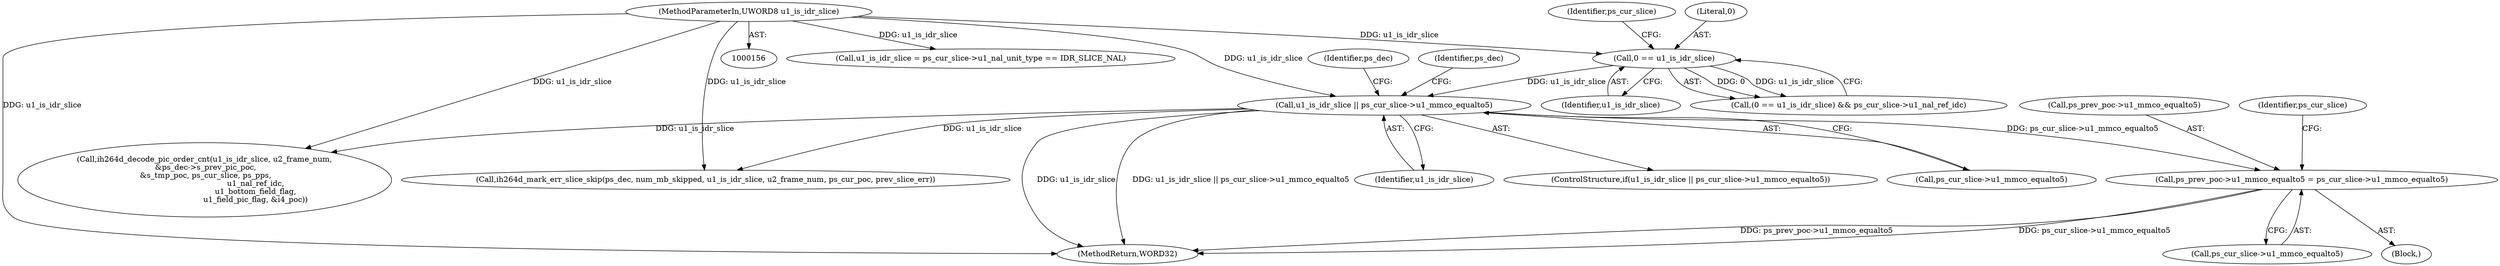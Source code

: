 digraph "0_Android_494561291a503840f385fbcd11d9bc5f4dc502b8_2@pointer" {
"1000555" [label="(Call,ps_prev_poc->u1_mmco_equalto5 = ps_cur_slice->u1_mmco_equalto5)"];
"1000521" [label="(Call,u1_is_idr_slice || ps_cur_slice->u1_mmco_equalto5)"];
"1000507" [label="(Call,0 == u1_is_idr_slice)"];
"1000157" [label="(MethodParameterIn,UWORD8 u1_is_idr_slice)"];
"1001017" [label="(Call,u1_is_idr_slice = ps_cur_slice->u1_nal_unit_type == IDR_SLICE_NAL)"];
"1000507" [label="(Call,0 == u1_is_idr_slice)"];
"1000157" [label="(MethodParameterIn,UWORD8 u1_is_idr_slice)"];
"1000520" [label="(ControlStructure,if(u1_is_idr_slice || ps_cur_slice->u1_mmco_equalto5))"];
"1000559" [label="(Call,ps_cur_slice->u1_mmco_equalto5)"];
"1000528" [label="(Identifier,ps_dec)"];
"1000506" [label="(Call,(0 == u1_is_idr_slice) && ps_cur_slice->u1_nal_ref_idc)"];
"1000555" [label="(Call,ps_prev_poc->u1_mmco_equalto5 = ps_cur_slice->u1_mmco_equalto5)"];
"1000480" [label="(Block,)"];
"1000556" [label="(Call,ps_prev_poc->u1_mmco_equalto5)"];
"1001424" [label="(Call,ih264d_decode_pic_order_cnt(u1_is_idr_slice, u2_frame_num,\n &ps_dec->s_prev_pic_poc,\n &s_tmp_poc, ps_cur_slice, ps_pps,\n                                          u1_nal_ref_idc,\n                                          u1_bottom_field_flag,\n                                          u1_field_pic_flag, &i4_poc))"];
"1000511" [label="(Identifier,ps_cur_slice)"];
"1000564" [label="(Identifier,ps_cur_slice)"];
"1000523" [label="(Call,ps_cur_slice->u1_mmco_equalto5)"];
"1001182" [label="(Call,ih264d_mark_err_slice_skip(ps_dec, num_mb_skipped, u1_is_idr_slice, u2_frame_num, ps_cur_poc, prev_slice_err))"];
"1002619" [label="(MethodReturn,WORD32)"];
"1000534" [label="(Identifier,ps_dec)"];
"1000508" [label="(Literal,0)"];
"1000509" [label="(Identifier,u1_is_idr_slice)"];
"1000521" [label="(Call,u1_is_idr_slice || ps_cur_slice->u1_mmco_equalto5)"];
"1000522" [label="(Identifier,u1_is_idr_slice)"];
"1000555" -> "1000480"  [label="AST: "];
"1000555" -> "1000559"  [label="CFG: "];
"1000556" -> "1000555"  [label="AST: "];
"1000559" -> "1000555"  [label="AST: "];
"1000564" -> "1000555"  [label="CFG: "];
"1000555" -> "1002619"  [label="DDG: ps_prev_poc->u1_mmco_equalto5"];
"1000555" -> "1002619"  [label="DDG: ps_cur_slice->u1_mmco_equalto5"];
"1000521" -> "1000555"  [label="DDG: ps_cur_slice->u1_mmco_equalto5"];
"1000521" -> "1000520"  [label="AST: "];
"1000521" -> "1000522"  [label="CFG: "];
"1000521" -> "1000523"  [label="CFG: "];
"1000522" -> "1000521"  [label="AST: "];
"1000523" -> "1000521"  [label="AST: "];
"1000528" -> "1000521"  [label="CFG: "];
"1000534" -> "1000521"  [label="CFG: "];
"1000521" -> "1002619"  [label="DDG: u1_is_idr_slice"];
"1000521" -> "1002619"  [label="DDG: u1_is_idr_slice || ps_cur_slice->u1_mmco_equalto5"];
"1000507" -> "1000521"  [label="DDG: u1_is_idr_slice"];
"1000157" -> "1000521"  [label="DDG: u1_is_idr_slice"];
"1000521" -> "1001182"  [label="DDG: u1_is_idr_slice"];
"1000521" -> "1001424"  [label="DDG: u1_is_idr_slice"];
"1000507" -> "1000506"  [label="AST: "];
"1000507" -> "1000509"  [label="CFG: "];
"1000508" -> "1000507"  [label="AST: "];
"1000509" -> "1000507"  [label="AST: "];
"1000511" -> "1000507"  [label="CFG: "];
"1000506" -> "1000507"  [label="CFG: "];
"1000507" -> "1000506"  [label="DDG: 0"];
"1000507" -> "1000506"  [label="DDG: u1_is_idr_slice"];
"1000157" -> "1000507"  [label="DDG: u1_is_idr_slice"];
"1000157" -> "1000156"  [label="AST: "];
"1000157" -> "1002619"  [label="DDG: u1_is_idr_slice"];
"1000157" -> "1001017"  [label="DDG: u1_is_idr_slice"];
"1000157" -> "1001182"  [label="DDG: u1_is_idr_slice"];
"1000157" -> "1001424"  [label="DDG: u1_is_idr_slice"];
}
